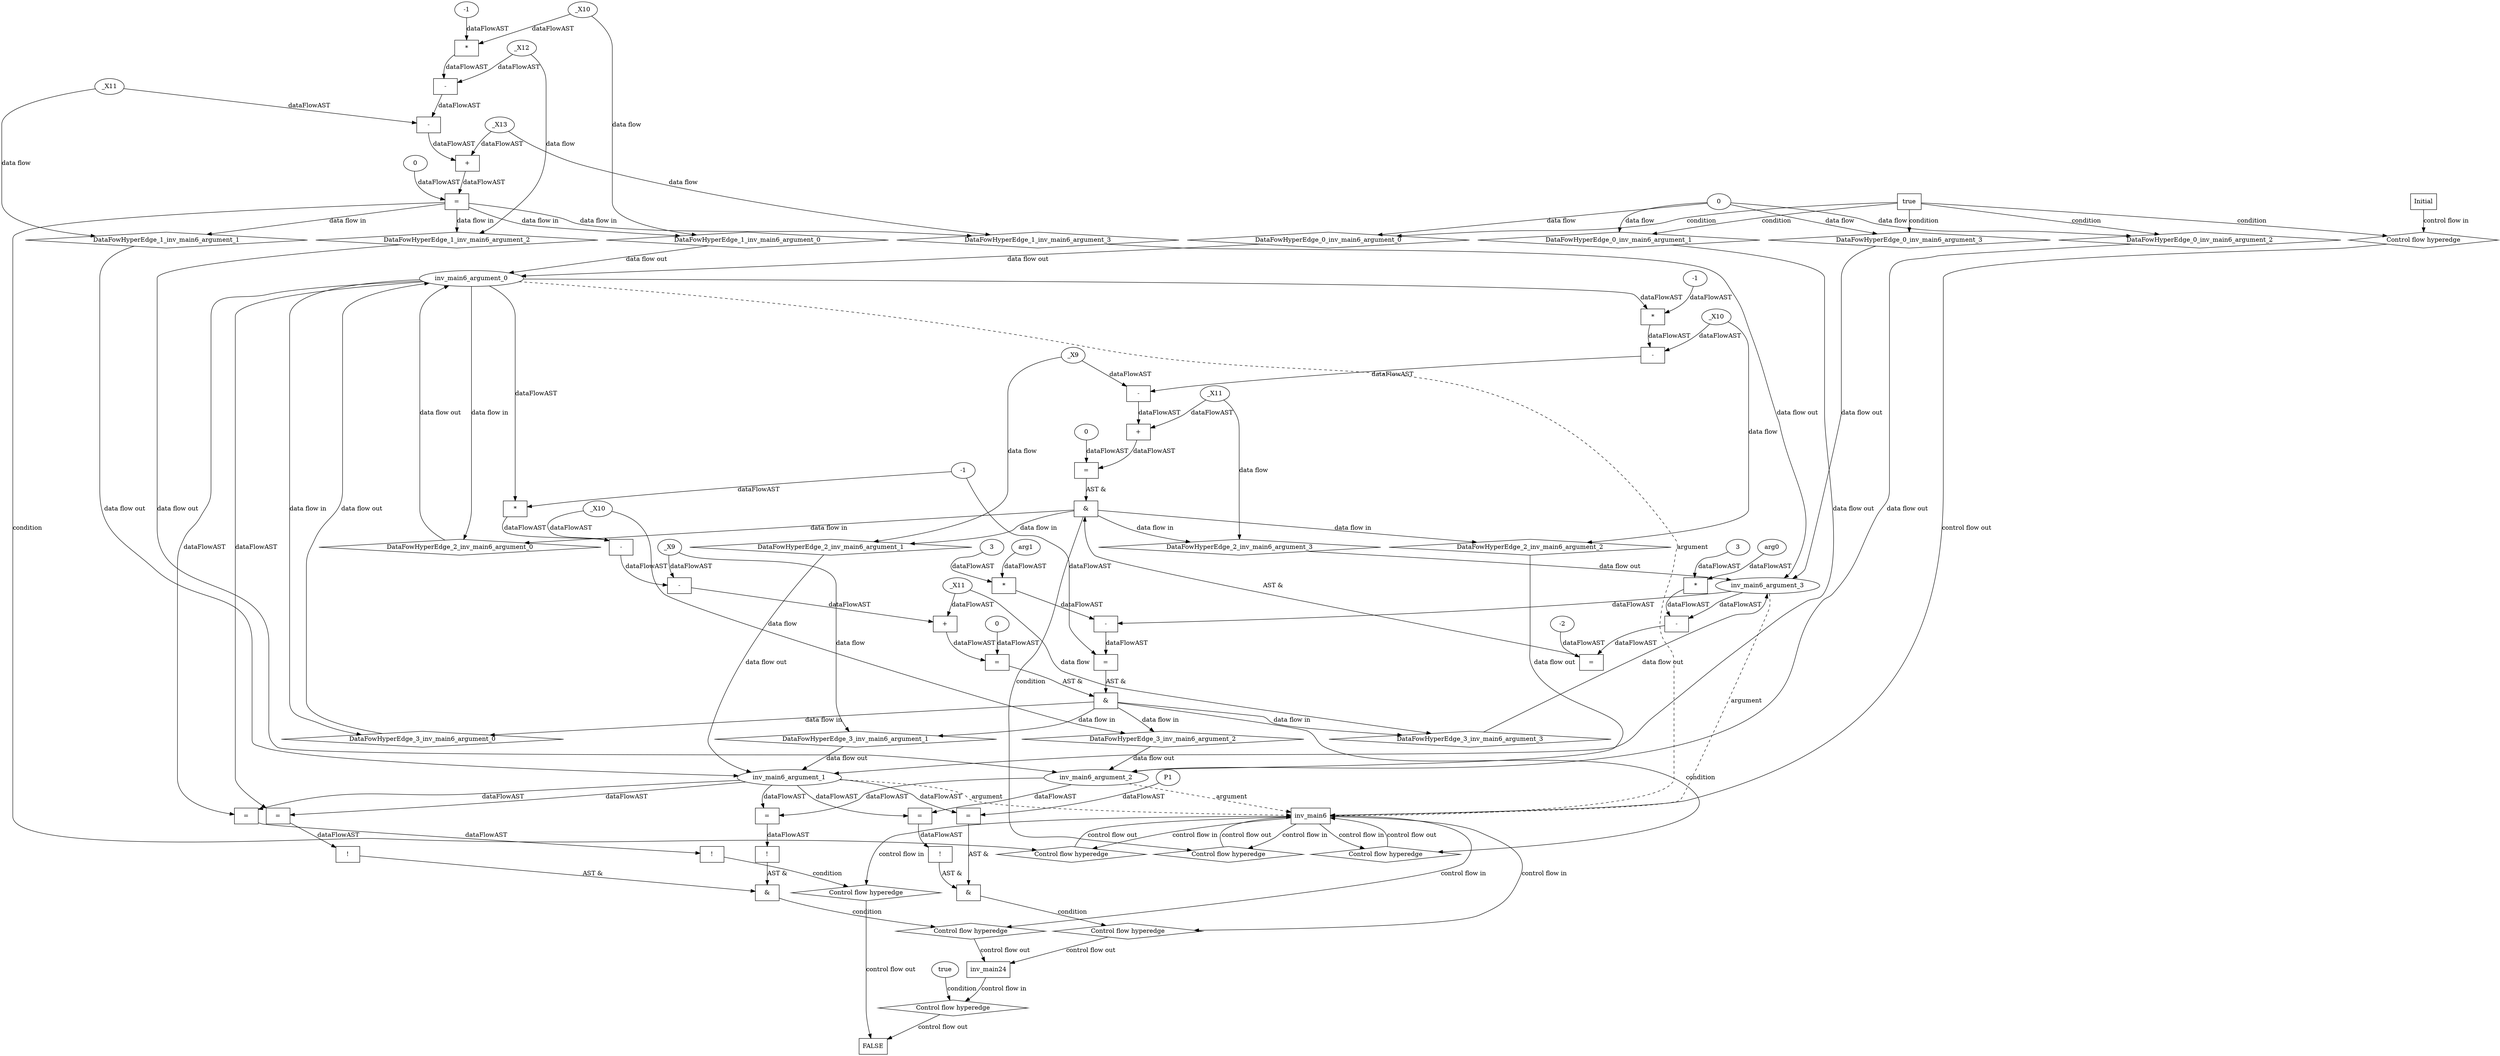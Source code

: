 digraph dag {
"inv_main24" [label="inv_main24" nodeName="inv_main24" class=cfn  shape="rect"];
"inv_main6" [label="inv_main6" nodeName="inv_main6" class=cfn  shape="rect"];
FALSE [label="FALSE" nodeName=FALSE class=cfn  shape="rect"];
Initial [label="Initial" nodeName=Initial class=cfn  shape="rect"];
ControlFowHyperEdge_0 [label="Control flow hyperedge" nodeName=ControlFowHyperEdge_0 class=controlFlowHyperEdge shape="diamond"];
"Initial" -> ControlFowHyperEdge_0 [label="control flow in"]
ControlFowHyperEdge_0 -> "inv_main6" [label="control flow out"]
ControlFowHyperEdge_1 [label="Control flow hyperedge" nodeName=ControlFowHyperEdge_1 class=controlFlowHyperEdge shape="diamond"];
"inv_main6" -> ControlFowHyperEdge_1 [label="control flow in"]
ControlFowHyperEdge_1 -> "inv_main6" [label="control flow out"]
ControlFowHyperEdge_2 [label="Control flow hyperedge" nodeName=ControlFowHyperEdge_2 class=controlFlowHyperEdge shape="diamond"];
"inv_main6" -> ControlFowHyperEdge_2 [label="control flow in"]
ControlFowHyperEdge_2 -> "inv_main6" [label="control flow out"]
ControlFowHyperEdge_3 [label="Control flow hyperedge" nodeName=ControlFowHyperEdge_3 class=controlFlowHyperEdge shape="diamond"];
"inv_main6" -> ControlFowHyperEdge_3 [label="control flow in"]
ControlFowHyperEdge_3 -> "inv_main6" [label="control flow out"]
ControlFowHyperEdge_4 [label="Control flow hyperedge" nodeName=ControlFowHyperEdge_4 class=controlFlowHyperEdge shape="diamond"];
"inv_main6" -> ControlFowHyperEdge_4 [label="control flow in"]
ControlFowHyperEdge_4 -> "inv_main24" [label="control flow out"]
ControlFowHyperEdge_5 [label="Control flow hyperedge" nodeName=ControlFowHyperEdge_5 class=controlFlowHyperEdge shape="diamond"];
"inv_main6" -> ControlFowHyperEdge_5 [label="control flow in"]
ControlFowHyperEdge_5 -> "inv_main24" [label="control flow out"]
ControlFowHyperEdge_6 [label="Control flow hyperedge" nodeName=ControlFowHyperEdge_6 class=controlFlowHyperEdge shape="diamond"];
"inv_main6" -> ControlFowHyperEdge_6 [label="control flow in"]
ControlFowHyperEdge_6 -> "FALSE" [label="control flow out"]
ControlFowHyperEdge_7 [label="Control flow hyperedge" nodeName=ControlFowHyperEdge_7 class=controlFlowHyperEdge shape="diamond"];
"inv_main24" -> ControlFowHyperEdge_7 [label="control flow in"]
ControlFowHyperEdge_7 -> "FALSE" [label="control flow out"]
"inv_main6_argument_0" [label="inv_main6_argument_0" nodeName=argument0 class=argument  head="inv_main6" shape="oval"];
"inv_main6_argument_0" -> "inv_main6"[label="argument" style="dashed"]
"inv_main6_argument_1" [label="inv_main6_argument_1" nodeName=argument1 class=argument  head="inv_main6" shape="oval"];
"inv_main6_argument_1" -> "inv_main6"[label="argument" style="dashed"]
"inv_main6_argument_2" [label="inv_main6_argument_2" nodeName=argument2 class=argument  head="inv_main6" shape="oval"];
"inv_main6_argument_2" -> "inv_main6"[label="argument" style="dashed"]
"inv_main6_argument_3" [label="inv_main6_argument_3" nodeName=argument3 class=argument  head="inv_main6" shape="oval"];
"inv_main6_argument_3" -> "inv_main6"[label="argument" style="dashed"]

"true_0" [label="true" nodeName="true_0" class=true shape="rect"];
"true_0" -> "ControlFowHyperEdge_0" [label="condition"];
"xxxinv_main6___Initial_0xxxdataFlow_0_node_0" [label="0" nodeName="xxxinv_main6___Initial_0xxxdataFlow_0_node_0" class=Literal ];

"xxxinv_main6___Initial_0xxxdataFlow_0_node_0" -> "DataFowHyperEdge_0_inv_main6_argument_0" [label="data flow"];

"xxxinv_main6___Initial_0xxxdataFlow_0_node_0" -> "DataFowHyperEdge_0_inv_main6_argument_1" [label="data flow"];

"xxxinv_main6___Initial_0xxxdataFlow_0_node_0" -> "DataFowHyperEdge_0_inv_main6_argument_2" [label="data flow"];

"xxxinv_main6___Initial_0xxxdataFlow_0_node_0" -> "DataFowHyperEdge_0_inv_main6_argument_3" [label="data flow"];
"xxxinv_main6___inv_main6_1xxxguard_0_node_0" [label="=" nodeName="xxxinv_main6___inv_main6_1xxxguard_0_node_0" class=Operator  shape="rect"];
"xxxinv_main6___inv_main6_1xxxguard_0_node_1" [label="+" nodeName="xxxinv_main6___inv_main6_1xxxguard_0_node_1" class= Operator shape="rect"];
"xxxinv_main6___inv_main6_1xxxguard_0_node_3" [label="-" nodeName="xxxinv_main6___inv_main6_1xxxguard_0_node_3" class= Operator shape="rect"];
"xxxinv_main6___inv_main6_1xxxguard_0_node_4" [label="-" nodeName="xxxinv_main6___inv_main6_1xxxguard_0_node_4" class= Operator shape="rect"];
"xxxinv_main6___inv_main6_1xxxguard_0_node_5" [label="*" nodeName="xxxinv_main6___inv_main6_1xxxguard_0_node_5" class=Operator  shape="rect"];
"xxxinv_main6___inv_main6_1xxxguard_0_node_6" [label="-1" nodeName="xxxinv_main6___inv_main6_1xxxguard_0_node_6" class=Coeff ];
"xxxinv_main6___inv_main6_1xxxguard_0_node_10" [label="0" nodeName="xxxinv_main6___inv_main6_1xxxguard_0_node_10" class=Literal ];
"xxxinv_main6___inv_main6_1xxxguard_0_node_1" -> "xxxinv_main6___inv_main6_1xxxguard_0_node_0"[label="dataFlowAST"]
"xxxinv_main6___inv_main6_1xxxguard_0_node_10" -> "xxxinv_main6___inv_main6_1xxxguard_0_node_0"[label="dataFlowAST"]
"xxxinv_main6___inv_main6_1xxxdataFlow3_node_0" -> "xxxinv_main6___inv_main6_1xxxguard_0_node_1"[label="dataFlowAST"]
"xxxinv_main6___inv_main6_1xxxguard_0_node_3" -> "xxxinv_main6___inv_main6_1xxxguard_0_node_1"[label="dataFlowAST"]
"xxxinv_main6___inv_main6_1xxxguard_0_node_4" -> "xxxinv_main6___inv_main6_1xxxguard_0_node_3"[label="dataFlowAST"]
"xxxinv_main6___inv_main6_1xxxdataFlow1_node_0" -> "xxxinv_main6___inv_main6_1xxxguard_0_node_3"[label="dataFlowAST"]
"xxxinv_main6___inv_main6_1xxxguard_0_node_5" -> "xxxinv_main6___inv_main6_1xxxguard_0_node_4"[label="dataFlowAST"]
"xxxinv_main6___inv_main6_1xxxdataFlow2_node_0" -> "xxxinv_main6___inv_main6_1xxxguard_0_node_4"[label="dataFlowAST"]
"xxxinv_main6___inv_main6_1xxxguard_0_node_6" -> "xxxinv_main6___inv_main6_1xxxguard_0_node_5"[label="dataFlowAST"]
"xxxinv_main6___inv_main6_1xxxdataFlow_0_node_0" -> "xxxinv_main6___inv_main6_1xxxguard_0_node_5"[label="dataFlowAST"]

"xxxinv_main6___inv_main6_1xxxguard_0_node_0" -> "ControlFowHyperEdge_1" [label="condition"];
"xxxinv_main6___inv_main6_1xxxdataFlow_0_node_0" [label="_X10" nodeName="xxxinv_main6___inv_main6_1xxxdataFlow_0_node_0" class=Constant ];

"xxxinv_main6___inv_main6_1xxxdataFlow_0_node_0" -> "DataFowHyperEdge_1_inv_main6_argument_0" [label="data flow"];
"xxxinv_main6___inv_main6_1xxxdataFlow1_node_0" [label="_X11" nodeName="xxxinv_main6___inv_main6_1xxxdataFlow1_node_0" class=Constant ];

"xxxinv_main6___inv_main6_1xxxdataFlow1_node_0" -> "DataFowHyperEdge_1_inv_main6_argument_1" [label="data flow"];
"xxxinv_main6___inv_main6_1xxxdataFlow2_node_0" [label="_X12" nodeName="xxxinv_main6___inv_main6_1xxxdataFlow2_node_0" class=Constant ];

"xxxinv_main6___inv_main6_1xxxdataFlow2_node_0" -> "DataFowHyperEdge_1_inv_main6_argument_2" [label="data flow"];
"xxxinv_main6___inv_main6_1xxxdataFlow3_node_0" [label="_X13" nodeName="xxxinv_main6___inv_main6_1xxxdataFlow3_node_0" class=Constant ];

"xxxinv_main6___inv_main6_1xxxdataFlow3_node_0" -> "DataFowHyperEdge_1_inv_main6_argument_3" [label="data flow"];
"xxxinv_main6___inv_main6_2xxx_and" [label="&" nodeName="xxxinv_main6___inv_main6_2xxx_and" class=Operator shape="rect"];
"xxxinv_main6___inv_main6_2xxxguard_0_node_0" [label="=" nodeName="xxxinv_main6___inv_main6_2xxxguard_0_node_0" class=Operator  shape="rect"];
"xxxinv_main6___inv_main6_2xxxguard_0_node_1" [label="-" nodeName="xxxinv_main6___inv_main6_2xxxguard_0_node_1" class= Operator shape="rect"];
"xxxinv_main6___inv_main6_2xxxguard_0_node_2" [label="*" nodeName="xxxinv_main6___inv_main6_2xxxguard_0_node_2" class=Operator  shape="rect"];
"xxxinv_main6___inv_main6_2xxxguard_0_node_3" [label="3" nodeName="xxxinv_main6___inv_main6_2xxxguard_0_node_3" class=Coeff ];
"xxxinv_main6___inv_main6_2xxxguard_0_node_4" [label="arg0" nodeName="xxxinv_main6___inv_main6_2xxxguard_0_node_4" class=Constant ];
"xxxinv_main6___inv_main6_2xxxguard_0_node_6" [label="-2" nodeName="xxxinv_main6___inv_main6_2xxxguard_0_node_6" class=Literal ];
"xxxinv_main6___inv_main6_2xxxguard_0_node_1" -> "xxxinv_main6___inv_main6_2xxxguard_0_node_0"[label="dataFlowAST"]
"xxxinv_main6___inv_main6_2xxxguard_0_node_6" -> "xxxinv_main6___inv_main6_2xxxguard_0_node_0"[label="dataFlowAST"]
"xxxinv_main6___inv_main6_2xxxguard_0_node_2" -> "xxxinv_main6___inv_main6_2xxxguard_0_node_1"[label="dataFlowAST"]
"inv_main6_argument_3" -> "xxxinv_main6___inv_main6_2xxxguard_0_node_1"[label="dataFlowAST"]
"xxxinv_main6___inv_main6_2xxxguard_0_node_3" -> "xxxinv_main6___inv_main6_2xxxguard_0_node_2"[label="dataFlowAST"]
"xxxinv_main6___inv_main6_2xxxguard_0_node_4" -> "xxxinv_main6___inv_main6_2xxxguard_0_node_2"[label="dataFlowAST"]

"xxxinv_main6___inv_main6_2xxxguard_0_node_0" -> "xxxinv_main6___inv_main6_2xxx_and" [label="AST &"];
"xxxinv_main6___inv_main6_2xxxguard1_node_0" [label="=" nodeName="xxxinv_main6___inv_main6_2xxxguard1_node_0" class=Operator  shape="rect"];
"xxxinv_main6___inv_main6_2xxxguard1_node_1" [label="+" nodeName="xxxinv_main6___inv_main6_2xxxguard1_node_1" class= Operator shape="rect"];
"xxxinv_main6___inv_main6_2xxxguard1_node_3" [label="-" nodeName="xxxinv_main6___inv_main6_2xxxguard1_node_3" class= Operator shape="rect"];
"xxxinv_main6___inv_main6_2xxxguard1_node_4" [label="-" nodeName="xxxinv_main6___inv_main6_2xxxguard1_node_4" class= Operator shape="rect"];
"xxxinv_main6___inv_main6_2xxxguard1_node_5" [label="*" nodeName="xxxinv_main6___inv_main6_2xxxguard1_node_5" class=Operator  shape="rect"];
"xxxinv_main6___inv_main6_2xxxguard1_node_6" [label="-1" nodeName="xxxinv_main6___inv_main6_2xxxguard1_node_6" class=Coeff ];
"xxxinv_main6___inv_main6_2xxxguard1_node_10" [label="0" nodeName="xxxinv_main6___inv_main6_2xxxguard1_node_10" class=Literal ];
"xxxinv_main6___inv_main6_2xxxguard1_node_1" -> "xxxinv_main6___inv_main6_2xxxguard1_node_0"[label="dataFlowAST"]
"xxxinv_main6___inv_main6_2xxxguard1_node_10" -> "xxxinv_main6___inv_main6_2xxxguard1_node_0"[label="dataFlowAST"]
"xxxinv_main6___inv_main6_2xxxdataFlow2_node_0" -> "xxxinv_main6___inv_main6_2xxxguard1_node_1"[label="dataFlowAST"]
"xxxinv_main6___inv_main6_2xxxguard1_node_3" -> "xxxinv_main6___inv_main6_2xxxguard1_node_1"[label="dataFlowAST"]
"xxxinv_main6___inv_main6_2xxxguard1_node_4" -> "xxxinv_main6___inv_main6_2xxxguard1_node_3"[label="dataFlowAST"]
"xxxinv_main6___inv_main6_2xxxdataFlow_0_node_0" -> "xxxinv_main6___inv_main6_2xxxguard1_node_3"[label="dataFlowAST"]
"xxxinv_main6___inv_main6_2xxxguard1_node_5" -> "xxxinv_main6___inv_main6_2xxxguard1_node_4"[label="dataFlowAST"]
"xxxinv_main6___inv_main6_2xxxdataFlow1_node_0" -> "xxxinv_main6___inv_main6_2xxxguard1_node_4"[label="dataFlowAST"]
"xxxinv_main6___inv_main6_2xxxguard1_node_6" -> "xxxinv_main6___inv_main6_2xxxguard1_node_5"[label="dataFlowAST"]
"inv_main6_argument_0" -> "xxxinv_main6___inv_main6_2xxxguard1_node_5"[label="dataFlowAST"]

"xxxinv_main6___inv_main6_2xxxguard1_node_0" -> "xxxinv_main6___inv_main6_2xxx_and" [label="AST &"];
"xxxinv_main6___inv_main6_2xxx_and" -> "ControlFowHyperEdge_2" [label="condition"];
"xxxinv_main6___inv_main6_2xxxdataFlow_0_node_0" [label="_X9" nodeName="xxxinv_main6___inv_main6_2xxxdataFlow_0_node_0" class=Constant ];

"xxxinv_main6___inv_main6_2xxxdataFlow_0_node_0" -> "DataFowHyperEdge_2_inv_main6_argument_1" [label="data flow"];
"xxxinv_main6___inv_main6_2xxxdataFlow1_node_0" [label="_X10" nodeName="xxxinv_main6___inv_main6_2xxxdataFlow1_node_0" class=Constant ];

"xxxinv_main6___inv_main6_2xxxdataFlow1_node_0" -> "DataFowHyperEdge_2_inv_main6_argument_2" [label="data flow"];
"xxxinv_main6___inv_main6_2xxxdataFlow2_node_0" [label="_X11" nodeName="xxxinv_main6___inv_main6_2xxxdataFlow2_node_0" class=Constant ];

"xxxinv_main6___inv_main6_2xxxdataFlow2_node_0" -> "DataFowHyperEdge_2_inv_main6_argument_3" [label="data flow"];
"xxxinv_main6___inv_main6_3xxx_and" [label="&" nodeName="xxxinv_main6___inv_main6_3xxx_and" class=Operator shape="rect"];
"xxxinv_main6___inv_main6_3xxxguard_0_node_0" [label="=" nodeName="xxxinv_main6___inv_main6_3xxxguard_0_node_0" class=Operator  shape="rect"];
"xxxinv_main6___inv_main6_3xxxguard_0_node_1" [label="-" nodeName="xxxinv_main6___inv_main6_3xxxguard_0_node_1" class= Operator shape="rect"];
"xxxinv_main6___inv_main6_3xxxguard_0_node_2" [label="*" nodeName="xxxinv_main6___inv_main6_3xxxguard_0_node_2" class=Operator  shape="rect"];
"xxxinv_main6___inv_main6_3xxxguard_0_node_3" [label="3" nodeName="xxxinv_main6___inv_main6_3xxxguard_0_node_3" class=Coeff ];
"xxxinv_main6___inv_main6_3xxxguard_0_node_4" [label="arg1" nodeName="xxxinv_main6___inv_main6_3xxxguard_0_node_4" class=Constant ];
"xxxinv_main6___inv_main6_3xxxguard_0_node_6" [label="-1" nodeName="xxxinv_main6___inv_main6_3xxxguard_0_node_6" class=Literal ];
"xxxinv_main6___inv_main6_3xxxguard_0_node_1" -> "xxxinv_main6___inv_main6_3xxxguard_0_node_0"[label="dataFlowAST"]
"xxxinv_main6___inv_main6_3xxxguard_0_node_6" -> "xxxinv_main6___inv_main6_3xxxguard_0_node_0"[label="dataFlowAST"]
"xxxinv_main6___inv_main6_3xxxguard_0_node_2" -> "xxxinv_main6___inv_main6_3xxxguard_0_node_1"[label="dataFlowAST"]
"inv_main6_argument_3" -> "xxxinv_main6___inv_main6_3xxxguard_0_node_1"[label="dataFlowAST"]
"xxxinv_main6___inv_main6_3xxxguard_0_node_3" -> "xxxinv_main6___inv_main6_3xxxguard_0_node_2"[label="dataFlowAST"]
"xxxinv_main6___inv_main6_3xxxguard_0_node_4" -> "xxxinv_main6___inv_main6_3xxxguard_0_node_2"[label="dataFlowAST"]

"xxxinv_main6___inv_main6_3xxxguard_0_node_0" -> "xxxinv_main6___inv_main6_3xxx_and" [label="AST &"];
"xxxinv_main6___inv_main6_3xxxguard1_node_0" [label="=" nodeName="xxxinv_main6___inv_main6_3xxxguard1_node_0" class=Operator  shape="rect"];
"xxxinv_main6___inv_main6_3xxxguard1_node_1" [label="+" nodeName="xxxinv_main6___inv_main6_3xxxguard1_node_1" class= Operator shape="rect"];
"xxxinv_main6___inv_main6_3xxxguard1_node_3" [label="-" nodeName="xxxinv_main6___inv_main6_3xxxguard1_node_3" class= Operator shape="rect"];
"xxxinv_main6___inv_main6_3xxxguard1_node_4" [label="-" nodeName="xxxinv_main6___inv_main6_3xxxguard1_node_4" class= Operator shape="rect"];
"xxxinv_main6___inv_main6_3xxxguard1_node_5" [label="*" nodeName="xxxinv_main6___inv_main6_3xxxguard1_node_5" class=Operator  shape="rect"];
"xxxinv_main6___inv_main6_3xxxguard_0_node_6" [label="-1" nodeName="xxxinv_main6___inv_main6_3xxxguard_0_node_6" class=Coeff ];
"xxxinv_main6___inv_main6_3xxxguard1_node_10" [label="0" nodeName="xxxinv_main6___inv_main6_3xxxguard1_node_10" class=Literal ];
"xxxinv_main6___inv_main6_3xxxguard1_node_1" -> "xxxinv_main6___inv_main6_3xxxguard1_node_0"[label="dataFlowAST"]
"xxxinv_main6___inv_main6_3xxxguard1_node_10" -> "xxxinv_main6___inv_main6_3xxxguard1_node_0"[label="dataFlowAST"]
"xxxinv_main6___inv_main6_3xxxdataFlow2_node_0" -> "xxxinv_main6___inv_main6_3xxxguard1_node_1"[label="dataFlowAST"]
"xxxinv_main6___inv_main6_3xxxguard1_node_3" -> "xxxinv_main6___inv_main6_3xxxguard1_node_1"[label="dataFlowAST"]
"xxxinv_main6___inv_main6_3xxxguard1_node_4" -> "xxxinv_main6___inv_main6_3xxxguard1_node_3"[label="dataFlowAST"]
"xxxinv_main6___inv_main6_3xxxdataFlow_0_node_0" -> "xxxinv_main6___inv_main6_3xxxguard1_node_3"[label="dataFlowAST"]
"xxxinv_main6___inv_main6_3xxxguard1_node_5" -> "xxxinv_main6___inv_main6_3xxxguard1_node_4"[label="dataFlowAST"]
"xxxinv_main6___inv_main6_3xxxdataFlow1_node_0" -> "xxxinv_main6___inv_main6_3xxxguard1_node_4"[label="dataFlowAST"]
"xxxinv_main6___inv_main6_3xxxguard_0_node_6" -> "xxxinv_main6___inv_main6_3xxxguard1_node_5"[label="dataFlowAST"]
"inv_main6_argument_0" -> "xxxinv_main6___inv_main6_3xxxguard1_node_5"[label="dataFlowAST"]

"xxxinv_main6___inv_main6_3xxxguard1_node_0" -> "xxxinv_main6___inv_main6_3xxx_and" [label="AST &"];
"xxxinv_main6___inv_main6_3xxx_and" -> "ControlFowHyperEdge_3" [label="condition"];
"xxxinv_main6___inv_main6_3xxxdataFlow_0_node_0" [label="_X9" nodeName="xxxinv_main6___inv_main6_3xxxdataFlow_0_node_0" class=Constant ];

"xxxinv_main6___inv_main6_3xxxdataFlow_0_node_0" -> "DataFowHyperEdge_3_inv_main6_argument_1" [label="data flow"];
"xxxinv_main6___inv_main6_3xxxdataFlow1_node_0" [label="_X10" nodeName="xxxinv_main6___inv_main6_3xxxdataFlow1_node_0" class=Constant ];

"xxxinv_main6___inv_main6_3xxxdataFlow1_node_0" -> "DataFowHyperEdge_3_inv_main6_argument_2" [label="data flow"];
"xxxinv_main6___inv_main6_3xxxdataFlow2_node_0" [label="_X11" nodeName="xxxinv_main6___inv_main6_3xxxdataFlow2_node_0" class=Constant ];

"xxxinv_main6___inv_main6_3xxxdataFlow2_node_0" -> "DataFowHyperEdge_3_inv_main6_argument_3" [label="data flow"];
"xxxinv_main24___inv_main6_4xxx_and" [label="&" nodeName="xxxinv_main24___inv_main6_4xxx_and" class=Operator shape="rect"];
"xxxinv_main24___inv_main6_4xxxguard_0_node_0" [label="!" nodeName="xxxinv_main24___inv_main6_4xxxguard_0_node_0" class=Operator shape="rect"];
"xxxinv_main24___inv_main6_4xxxguard_0_node_1" [label="=" nodeName="xxxinv_main24___inv_main6_4xxxguard_0_node_1" class=Operator  shape="rect"];
"xxxinv_main24___inv_main6_4xxxguard_0_node_1" -> "xxxinv_main24___inv_main6_4xxxguard_0_node_0"[label="dataFlowAST"]
"inv_main6_argument_1" -> "xxxinv_main24___inv_main6_4xxxguard_0_node_1"[label="dataFlowAST"]
"inv_main6_argument_2" -> "xxxinv_main24___inv_main6_4xxxguard_0_node_1"[label="dataFlowAST"]

"xxxinv_main24___inv_main6_4xxxguard_0_node_0" -> "xxxinv_main24___inv_main6_4xxx_and" [label="AST &"];
"xxxinv_main24___inv_main6_4xxxguard1_node_0" [label="=" nodeName="xxxinv_main24___inv_main6_4xxxguard1_node_0" class=Operator  shape="rect"];
"xxxinv_main24___inv_main6_4xxxguard1_node_1" [label="P1" nodeName="xxxinv_main24___inv_main6_4xxxguard1_node_1" class=Constant ];
"xxxinv_main24___inv_main6_4xxxguard1_node_1" -> "xxxinv_main24___inv_main6_4xxxguard1_node_0"[label="dataFlowAST"]
"inv_main6_argument_1" -> "xxxinv_main24___inv_main6_4xxxguard1_node_0"[label="dataFlowAST"]

"xxxinv_main24___inv_main6_4xxxguard1_node_0" -> "xxxinv_main24___inv_main6_4xxx_and" [label="AST &"];
"xxxinv_main24___inv_main6_4xxx_and" -> "ControlFowHyperEdge_4" [label="condition"];
"xxxinv_main24___inv_main6_5xxx_and" [label="&" nodeName="xxxinv_main24___inv_main6_5xxx_and" class=Operator shape="rect"];
"xxxinv_main24___inv_main6_5xxxguard_0_node_0" [label="!" nodeName="xxxinv_main24___inv_main6_5xxxguard_0_node_0" class=Operator shape="rect"];
"xxxinv_main24___inv_main6_5xxxguard_0_node_1" [label="=" nodeName="xxxinv_main24___inv_main6_5xxxguard_0_node_1" class=Operator  shape="rect"];
"xxxinv_main24___inv_main6_5xxxguard_0_node_1" -> "xxxinv_main24___inv_main6_5xxxguard_0_node_0"[label="dataFlowAST"]
"inv_main6_argument_1" -> "xxxinv_main24___inv_main6_5xxxguard_0_node_1"[label="dataFlowAST"]
"inv_main6_argument_2" -> "xxxinv_main24___inv_main6_5xxxguard_0_node_1"[label="dataFlowAST"]

"xxxinv_main24___inv_main6_5xxxguard_0_node_0" -> "xxxinv_main24___inv_main6_5xxx_and" [label="AST &"];
"xxxinv_main24___inv_main6_5xxxguard1_node_0" [label="!" nodeName="xxxinv_main24___inv_main6_5xxxguard1_node_0" class=Operator shape="rect"];
"xxxinv_main24___inv_main6_5xxxguard1_node_1" [label="=" nodeName="xxxinv_main24___inv_main6_5xxxguard1_node_1" class=Operator  shape="rect"];
"xxxinv_main24___inv_main6_5xxxguard1_node_1" -> "xxxinv_main24___inv_main6_5xxxguard1_node_0"[label="dataFlowAST"]
"inv_main6_argument_0" -> "xxxinv_main24___inv_main6_5xxxguard1_node_1"[label="dataFlowAST"]
"inv_main6_argument_1" -> "xxxinv_main24___inv_main6_5xxxguard1_node_1"[label="dataFlowAST"]

"xxxinv_main24___inv_main6_5xxxguard1_node_0" -> "xxxinv_main24___inv_main6_5xxx_and" [label="AST &"];
"xxxinv_main24___inv_main6_5xxx_and" -> "ControlFowHyperEdge_5" [label="condition"];
"xxxFALSE___inv_main6_6xxxguard_0_node_0" [label="!" nodeName="xxxFALSE___inv_main6_6xxxguard_0_node_0" class=Operator shape="rect"];
"xxxFALSE___inv_main6_6xxxguard_0_node_1" [label="=" nodeName="xxxFALSE___inv_main6_6xxxguard_0_node_1" class=Operator  shape="rect"];
"xxxFALSE___inv_main6_6xxxguard_0_node_1" -> "xxxFALSE___inv_main6_6xxxguard_0_node_0"[label="dataFlowAST"]
"inv_main6_argument_0" -> "xxxFALSE___inv_main6_6xxxguard_0_node_1"[label="dataFlowAST"]
"inv_main6_argument_1" -> "xxxFALSE___inv_main6_6xxxguard_0_node_1"[label="dataFlowAST"]

"xxxFALSE___inv_main6_6xxxguard_0_node_0" -> "ControlFowHyperEdge_6" [label="condition"];
"xxxFALSE___inv_main24_7xxxguard_0_node_0" [label="true" nodeName="xxxFALSE___inv_main24_7xxxguard_0_node_0" class=BoolValue ];

"xxxFALSE___inv_main24_7xxxguard_0_node_0" -> "ControlFowHyperEdge_7" [label="condition"];
"DataFowHyperEdge_0_inv_main6_argument_0" [label="DataFowHyperEdge_0_inv_main6_argument_0" nodeName="DataFowHyperEdge_0_inv_main6_argument_0" class=DataFlowHyperedge shape="diamond"];
"DataFowHyperEdge_0_inv_main6_argument_0" -> "inv_main6_argument_0"[label="data flow out"]
"true_0" -> "DataFowHyperEdge_0_inv_main6_argument_0" [label="condition"];
"DataFowHyperEdge_0_inv_main6_argument_1" [label="DataFowHyperEdge_0_inv_main6_argument_1" nodeName="DataFowHyperEdge_0_inv_main6_argument_1" class=DataFlowHyperedge shape="diamond"];
"DataFowHyperEdge_0_inv_main6_argument_1" -> "inv_main6_argument_1"[label="data flow out"]
"true_0" -> "DataFowHyperEdge_0_inv_main6_argument_1" [label="condition"];
"DataFowHyperEdge_0_inv_main6_argument_2" [label="DataFowHyperEdge_0_inv_main6_argument_2" nodeName="DataFowHyperEdge_0_inv_main6_argument_2" class=DataFlowHyperedge shape="diamond"];
"DataFowHyperEdge_0_inv_main6_argument_2" -> "inv_main6_argument_2"[label="data flow out"]
"true_0" -> "DataFowHyperEdge_0_inv_main6_argument_2" [label="condition"];
"DataFowHyperEdge_0_inv_main6_argument_3" [label="DataFowHyperEdge_0_inv_main6_argument_3" nodeName="DataFowHyperEdge_0_inv_main6_argument_3" class=DataFlowHyperedge shape="diamond"];
"DataFowHyperEdge_0_inv_main6_argument_3" -> "inv_main6_argument_3"[label="data flow out"]
"true_0" -> "DataFowHyperEdge_0_inv_main6_argument_3" [label="condition"];
"DataFowHyperEdge_1_inv_main6_argument_0" [label="DataFowHyperEdge_1_inv_main6_argument_0" nodeName="DataFowHyperEdge_1_inv_main6_argument_0" class=DataFlowHyperedge shape="diamond"];
"DataFowHyperEdge_1_inv_main6_argument_0" -> "inv_main6_argument_0"[label="data flow out"]
"xxxinv_main6___inv_main6_1xxxguard_0_node_0" -> "DataFowHyperEdge_1_inv_main6_argument_0"[label="data flow in"]
"DataFowHyperEdge_1_inv_main6_argument_1" [label="DataFowHyperEdge_1_inv_main6_argument_1" nodeName="DataFowHyperEdge_1_inv_main6_argument_1" class=DataFlowHyperedge shape="diamond"];
"DataFowHyperEdge_1_inv_main6_argument_1" -> "inv_main6_argument_1"[label="data flow out"]
"xxxinv_main6___inv_main6_1xxxguard_0_node_0" -> "DataFowHyperEdge_1_inv_main6_argument_1"[label="data flow in"]
"DataFowHyperEdge_1_inv_main6_argument_2" [label="DataFowHyperEdge_1_inv_main6_argument_2" nodeName="DataFowHyperEdge_1_inv_main6_argument_2" class=DataFlowHyperedge shape="diamond"];
"DataFowHyperEdge_1_inv_main6_argument_2" -> "inv_main6_argument_2"[label="data flow out"]
"xxxinv_main6___inv_main6_1xxxguard_0_node_0" -> "DataFowHyperEdge_1_inv_main6_argument_2"[label="data flow in"]
"DataFowHyperEdge_1_inv_main6_argument_3" [label="DataFowHyperEdge_1_inv_main6_argument_3" nodeName="DataFowHyperEdge_1_inv_main6_argument_3" class=DataFlowHyperedge shape="diamond"];
"DataFowHyperEdge_1_inv_main6_argument_3" -> "inv_main6_argument_3"[label="data flow out"]
"xxxinv_main6___inv_main6_1xxxguard_0_node_0" -> "DataFowHyperEdge_1_inv_main6_argument_3"[label="data flow in"]
"DataFowHyperEdge_2_inv_main6_argument_0" [label="DataFowHyperEdge_2_inv_main6_argument_0" nodeName="DataFowHyperEdge_2_inv_main6_argument_0" class=DataFlowHyperedge shape="diamond"];
"DataFowHyperEdge_2_inv_main6_argument_0" -> "inv_main6_argument_0"[label="data flow out"]
"xxxinv_main6___inv_main6_2xxx_and" -> "DataFowHyperEdge_2_inv_main6_argument_0"[label="data flow in"]
"DataFowHyperEdge_2_inv_main6_argument_1" [label="DataFowHyperEdge_2_inv_main6_argument_1" nodeName="DataFowHyperEdge_2_inv_main6_argument_1" class=DataFlowHyperedge shape="diamond"];
"DataFowHyperEdge_2_inv_main6_argument_1" -> "inv_main6_argument_1"[label="data flow out"]
"xxxinv_main6___inv_main6_2xxx_and" -> "DataFowHyperEdge_2_inv_main6_argument_1"[label="data flow in"]
"DataFowHyperEdge_2_inv_main6_argument_2" [label="DataFowHyperEdge_2_inv_main6_argument_2" nodeName="DataFowHyperEdge_2_inv_main6_argument_2" class=DataFlowHyperedge shape="diamond"];
"DataFowHyperEdge_2_inv_main6_argument_2" -> "inv_main6_argument_2"[label="data flow out"]
"xxxinv_main6___inv_main6_2xxx_and" -> "DataFowHyperEdge_2_inv_main6_argument_2"[label="data flow in"]
"DataFowHyperEdge_2_inv_main6_argument_3" [label="DataFowHyperEdge_2_inv_main6_argument_3" nodeName="DataFowHyperEdge_2_inv_main6_argument_3" class=DataFlowHyperedge shape="diamond"];
"DataFowHyperEdge_2_inv_main6_argument_3" -> "inv_main6_argument_3"[label="data flow out"]
"xxxinv_main6___inv_main6_2xxx_and" -> "DataFowHyperEdge_2_inv_main6_argument_3"[label="data flow in"]
"DataFowHyperEdge_3_inv_main6_argument_0" [label="DataFowHyperEdge_3_inv_main6_argument_0" nodeName="DataFowHyperEdge_3_inv_main6_argument_0" class=DataFlowHyperedge shape="diamond"];
"DataFowHyperEdge_3_inv_main6_argument_0" -> "inv_main6_argument_0"[label="data flow out"]
"xxxinv_main6___inv_main6_3xxx_and" -> "DataFowHyperEdge_3_inv_main6_argument_0"[label="data flow in"]
"DataFowHyperEdge_3_inv_main6_argument_1" [label="DataFowHyperEdge_3_inv_main6_argument_1" nodeName="DataFowHyperEdge_3_inv_main6_argument_1" class=DataFlowHyperedge shape="diamond"];
"DataFowHyperEdge_3_inv_main6_argument_1" -> "inv_main6_argument_1"[label="data flow out"]
"xxxinv_main6___inv_main6_3xxx_and" -> "DataFowHyperEdge_3_inv_main6_argument_1"[label="data flow in"]
"DataFowHyperEdge_3_inv_main6_argument_2" [label="DataFowHyperEdge_3_inv_main6_argument_2" nodeName="DataFowHyperEdge_3_inv_main6_argument_2" class=DataFlowHyperedge shape="diamond"];
"DataFowHyperEdge_3_inv_main6_argument_2" -> "inv_main6_argument_2"[label="data flow out"]
"xxxinv_main6___inv_main6_3xxx_and" -> "DataFowHyperEdge_3_inv_main6_argument_2"[label="data flow in"]
"DataFowHyperEdge_3_inv_main6_argument_3" [label="DataFowHyperEdge_3_inv_main6_argument_3" nodeName="DataFowHyperEdge_3_inv_main6_argument_3" class=DataFlowHyperedge shape="diamond"];
"DataFowHyperEdge_3_inv_main6_argument_3" -> "inv_main6_argument_3"[label="data flow out"]
"xxxinv_main6___inv_main6_3xxx_and" -> "DataFowHyperEdge_3_inv_main6_argument_3"[label="data flow in"]
"inv_main6_argument_0" -> "DataFowHyperEdge_2_inv_main6_argument_0"[label="data flow in"]
"inv_main6_argument_0" -> "DataFowHyperEdge_3_inv_main6_argument_0"[label="data flow in"]




}
